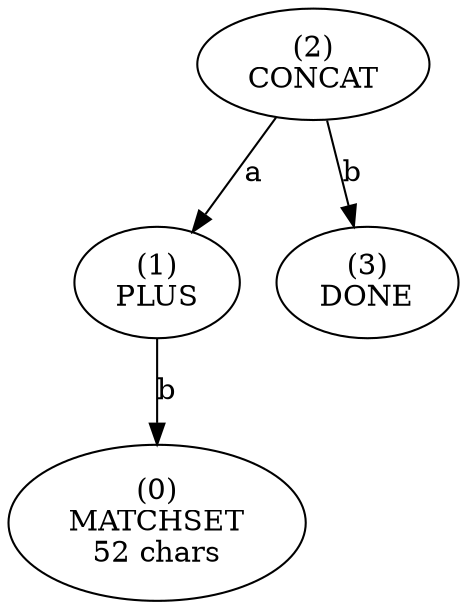 digraph tree {
    n0x4a8f0a0 [label="(2)
CONCAT
"];
    n0x4a8f0a0 -> n0x4a8f080 [label="a"];
    n0x4a8f080 [label="(1)
PLUS
"];
    n0x4a8f080 -> n0x4a8f060 [label="b"];
    n0x4a8f060 [label="(0)
MATCHSET
52 chars"];
    n0x4a8f0a0 -> n0x4a8f0c0 [label="b"];
    n0x4a8f0c0 [label="(3)
DONE
"];
}
